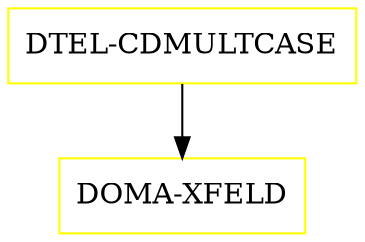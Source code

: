 digraph G {
  "DTEL-CDMULTCASE" [shape=box,color=yellow];
  "DOMA-XFELD" [shape=box,color=yellow,URL="./DOMA_XFELD.html"];
  "DTEL-CDMULTCASE" -> "DOMA-XFELD";
}
